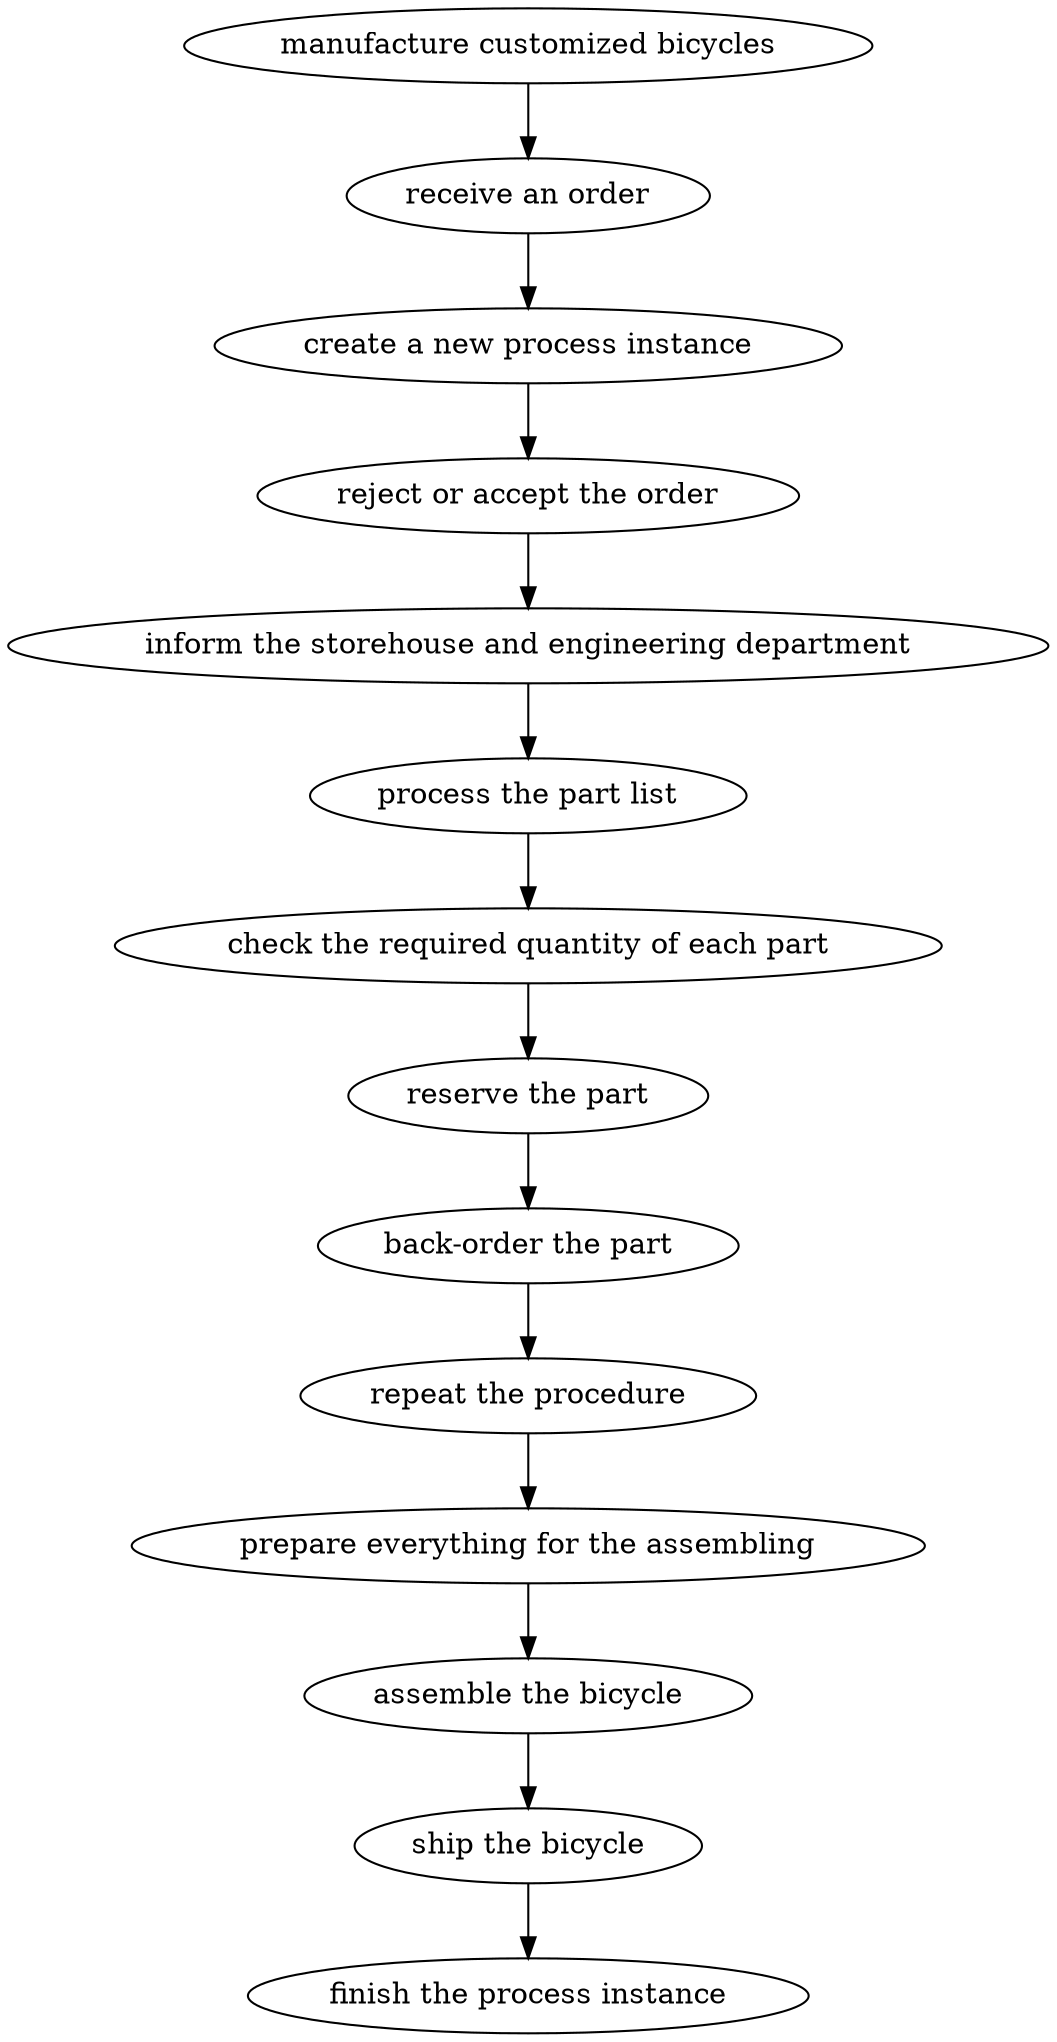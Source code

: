 strict digraph "doc-1.1" {
	graph [name="doc-1.1"];
	"manufacture customized bicycles"	[attrs="{'type': 'Activity', 'label': 'manufacture customized bicycles'}"];
	"receive an order"	[attrs="{'type': 'Activity', 'label': 'receive an order'}"];
	"manufacture customized bicycles" -> "receive an order"	[attrs="{'type': 'flow', 'label': 'flow'}"];
	"create a new process instance"	[attrs="{'type': 'Activity', 'label': 'create a new process instance'}"];
	"receive an order" -> "create a new process instance"	[attrs="{'type': 'flow', 'label': 'flow'}"];
	"reject or accept the order"	[attrs="{'type': 'Activity', 'label': 'reject or accept the order'}"];
	"create a new process instance" -> "reject or accept the order"	[attrs="{'type': 'flow', 'label': 'flow'}"];
	"inform the storehouse and engineering department"	[attrs="{'type': 'Activity', 'label': 'inform the storehouse and engineering department'}"];
	"reject or accept the order" -> "inform the storehouse and engineering department"	[attrs="{'type': 'flow', 'label': 'flow'}"];
	"process the part list"	[attrs="{'type': 'Activity', 'label': 'process the part list'}"];
	"inform the storehouse and engineering department" -> "process the part list"	[attrs="{'type': 'flow', 'label': 'flow'}"];
	"check the required quantity of each part"	[attrs="{'type': 'Activity', 'label': 'check the required quantity of each part'}"];
	"process the part list" -> "check the required quantity of each part"	[attrs="{'type': 'flow', 'label': 'flow'}"];
	"reserve the part"	[attrs="{'type': 'Activity', 'label': 'reserve the part'}"];
	"check the required quantity of each part" -> "reserve the part"	[attrs="{'type': 'flow', 'label': 'flow'}"];
	"back-order the part"	[attrs="{'type': 'Activity', 'label': 'back-order the part'}"];
	"reserve the part" -> "back-order the part"	[attrs="{'type': 'flow', 'label': 'flow'}"];
	"repeat the procedure"	[attrs="{'type': 'Activity', 'label': 'repeat the procedure'}"];
	"back-order the part" -> "repeat the procedure"	[attrs="{'type': 'flow', 'label': 'flow'}"];
	"prepare everything for the assembling"	[attrs="{'type': 'Activity', 'label': 'prepare everything for the assembling'}"];
	"repeat the procedure" -> "prepare everything for the assembling"	[attrs="{'type': 'flow', 'label': 'flow'}"];
	"assemble the bicycle"	[attrs="{'type': 'Activity', 'label': 'assemble the bicycle'}"];
	"prepare everything for the assembling" -> "assemble the bicycle"	[attrs="{'type': 'flow', 'label': 'flow'}"];
	"ship the bicycle"	[attrs="{'type': 'Activity', 'label': 'ship the bicycle'}"];
	"assemble the bicycle" -> "ship the bicycle"	[attrs="{'type': 'flow', 'label': 'flow'}"];
	"finish the process instance"	[attrs="{'type': 'Activity', 'label': 'finish the process instance'}"];
	"ship the bicycle" -> "finish the process instance"	[attrs="{'type': 'flow', 'label': 'flow'}"];
}
